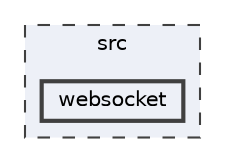 digraph "src/websocket"
{
 // LATEX_PDF_SIZE
  bgcolor="transparent";
  edge [fontname=Helvetica,fontsize=10,labelfontname=Helvetica,labelfontsize=10];
  node [fontname=Helvetica,fontsize=10,shape=box,height=0.2,width=0.4];
  compound=true
  subgraph clusterdir_68267d1309a1af8e8297ef4c3efbcdba {
    graph [ bgcolor="#edf0f7", pencolor="grey25", label="src", fontname=Helvetica,fontsize=10 style="filled,dashed", URL="dir_68267d1309a1af8e8297ef4c3efbcdba.html",tooltip=""]
  dir_4204c1eaed135b02b24e7e2b3e636aaf [label="websocket", fillcolor="#edf0f7", color="grey25", style="filled,bold", URL="dir_4204c1eaed135b02b24e7e2b3e636aaf.html",tooltip=""];
  }
}
